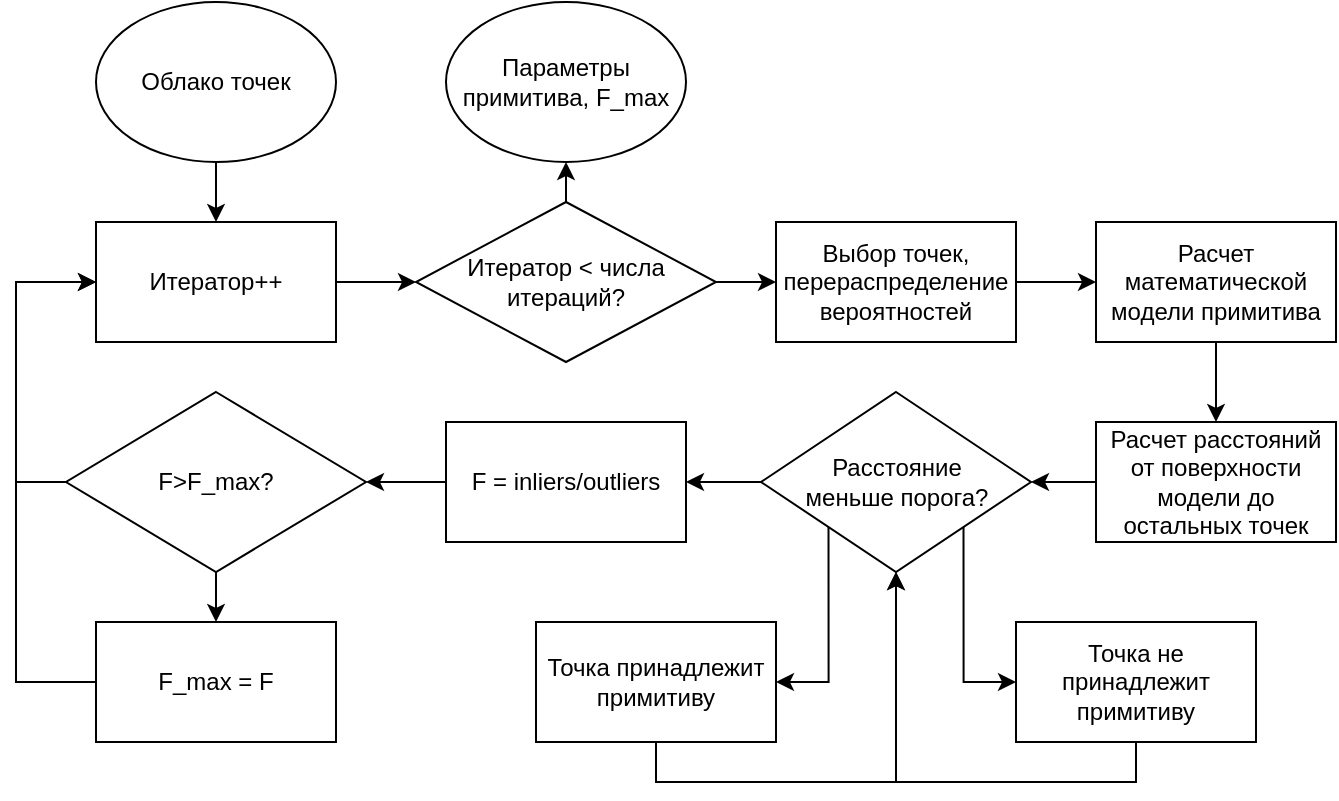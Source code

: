 <mxfile version="14.7.0" type="device"><diagram id="5bK7aPB0GMiPQ1BD72IS" name="Page-1"><mxGraphModel dx="1952" dy="582" grid="1" gridSize="10" guides="1" tooltips="1" connect="1" arrows="1" fold="1" page="1" pageScale="1" pageWidth="850" pageHeight="1100" math="0" shadow="0"><root><mxCell id="0"/><mxCell id="1" parent="0"/><mxCell id="EeK7aRc3fdcgASmesT5Y-12" style="edgeStyle=orthogonalEdgeStyle;rounded=0;orthogonalLoop=1;jettySize=auto;html=1;exitX=0.5;exitY=1;exitDx=0;exitDy=0;entryX=0.5;entryY=0;entryDx=0;entryDy=0;" parent="1" source="X5tZUKayMrZbQrrzl14k-1" target="X5tZUKayMrZbQrrzl14k-19" edge="1"><mxGeometry relative="1" as="geometry"/></mxCell><mxCell id="X5tZUKayMrZbQrrzl14k-1" value="Облако точек" style="ellipse;whiteSpace=wrap;html=1;" parent="1" vertex="1"><mxGeometry x="-70" y="180" width="120" height="80" as="geometry"/></mxCell><mxCell id="EeK7aRc3fdcgASmesT5Y-15" style="edgeStyle=orthogonalEdgeStyle;rounded=0;orthogonalLoop=1;jettySize=auto;html=1;exitX=1;exitY=0.5;exitDx=0;exitDy=0;entryX=0;entryY=0.5;entryDx=0;entryDy=0;" parent="1" source="X5tZUKayMrZbQrrzl14k-3" target="X5tZUKayMrZbQrrzl14k-4" edge="1"><mxGeometry relative="1" as="geometry"/></mxCell><mxCell id="X5tZUKayMrZbQrrzl14k-3" value="Выбор точек, перераспределение вероятностей" style="rounded=0;whiteSpace=wrap;html=1;" parent="1" vertex="1"><mxGeometry x="270" y="290" width="120" height="60" as="geometry"/></mxCell><mxCell id="X5tZUKayMrZbQrrzl14k-28" style="edgeStyle=orthogonalEdgeStyle;rounded=0;orthogonalLoop=1;jettySize=auto;html=1;exitX=0.5;exitY=1;exitDx=0;exitDy=0;entryX=0.5;entryY=0;entryDx=0;entryDy=0;" parent="1" source="X5tZUKayMrZbQrrzl14k-4" target="X5tZUKayMrZbQrrzl14k-5" edge="1"><mxGeometry relative="1" as="geometry"/></mxCell><mxCell id="X5tZUKayMrZbQrrzl14k-4" value="Расчет математической модели примитива" style="rounded=0;whiteSpace=wrap;html=1;" parent="1" vertex="1"><mxGeometry x="430" y="290" width="120" height="60" as="geometry"/></mxCell><mxCell id="EeK7aRc3fdcgASmesT5Y-16" style="edgeStyle=orthogonalEdgeStyle;rounded=0;orthogonalLoop=1;jettySize=auto;html=1;exitX=0;exitY=0.5;exitDx=0;exitDy=0;entryX=1;entryY=0.5;entryDx=0;entryDy=0;" parent="1" source="X5tZUKayMrZbQrrzl14k-5" target="X5tZUKayMrZbQrrzl14k-7" edge="1"><mxGeometry relative="1" as="geometry"/></mxCell><mxCell id="X5tZUKayMrZbQrrzl14k-5" value="Расчет расстояний от поверхности модели до остальных точек" style="rounded=0;whiteSpace=wrap;html=1;" parent="1" vertex="1"><mxGeometry x="430" y="390" width="120" height="60" as="geometry"/></mxCell><mxCell id="EeK7aRc3fdcgASmesT5Y-3" style="edgeStyle=orthogonalEdgeStyle;rounded=0;orthogonalLoop=1;jettySize=auto;html=1;exitX=1;exitY=1;exitDx=0;exitDy=0;entryX=0;entryY=0.5;entryDx=0;entryDy=0;" parent="1" source="X5tZUKayMrZbQrrzl14k-7" target="X5tZUKayMrZbQrrzl14k-8" edge="1"><mxGeometry relative="1" as="geometry"/></mxCell><mxCell id="EeK7aRc3fdcgASmesT5Y-4" style="edgeStyle=orthogonalEdgeStyle;rounded=0;orthogonalLoop=1;jettySize=auto;html=1;exitX=0;exitY=1;exitDx=0;exitDy=0;entryX=1;entryY=0.5;entryDx=0;entryDy=0;" parent="1" source="X5tZUKayMrZbQrrzl14k-7" target="X5tZUKayMrZbQrrzl14k-9" edge="1"><mxGeometry relative="1" as="geometry"/></mxCell><mxCell id="EeK7aRc3fdcgASmesT5Y-7" style="edgeStyle=orthogonalEdgeStyle;rounded=0;orthogonalLoop=1;jettySize=auto;html=1;exitX=0;exitY=0.5;exitDx=0;exitDy=0;entryX=1;entryY=0.5;entryDx=0;entryDy=0;" parent="1" source="X5tZUKayMrZbQrrzl14k-7" target="X5tZUKayMrZbQrrzl14k-18" edge="1"><mxGeometry relative="1" as="geometry"/></mxCell><mxCell id="X5tZUKayMrZbQrrzl14k-7" value="Расстояние &lt;br&gt;меньше порога?" style="rhombus;whiteSpace=wrap;html=1;" parent="1" vertex="1"><mxGeometry x="262.5" y="375" width="135" height="90" as="geometry"/></mxCell><mxCell id="EeK7aRc3fdcgASmesT5Y-6" style="edgeStyle=orthogonalEdgeStyle;rounded=0;orthogonalLoop=1;jettySize=auto;html=1;exitX=0.5;exitY=1;exitDx=0;exitDy=0;entryX=0.5;entryY=1;entryDx=0;entryDy=0;" parent="1" source="X5tZUKayMrZbQrrzl14k-8" target="X5tZUKayMrZbQrrzl14k-7" edge="1"><mxGeometry relative="1" as="geometry"/></mxCell><mxCell id="X5tZUKayMrZbQrrzl14k-8" value="Точка не принадлежит примитиву" style="rounded=0;whiteSpace=wrap;html=1;" parent="1" vertex="1"><mxGeometry x="390" y="490" width="120" height="60" as="geometry"/></mxCell><mxCell id="EeK7aRc3fdcgASmesT5Y-5" style="edgeStyle=orthogonalEdgeStyle;rounded=0;orthogonalLoop=1;jettySize=auto;html=1;exitX=0.5;exitY=1;exitDx=0;exitDy=0;entryX=0.5;entryY=1;entryDx=0;entryDy=0;" parent="1" source="X5tZUKayMrZbQrrzl14k-9" target="X5tZUKayMrZbQrrzl14k-7" edge="1"><mxGeometry relative="1" as="geometry"/></mxCell><mxCell id="X5tZUKayMrZbQrrzl14k-9" value="Точка принадлежит примитиву" style="rounded=0;whiteSpace=wrap;html=1;" parent="1" vertex="1"><mxGeometry x="150" y="490" width="120" height="60" as="geometry"/></mxCell><mxCell id="EeK7aRc3fdcgASmesT5Y-8" style="edgeStyle=orthogonalEdgeStyle;rounded=0;orthogonalLoop=1;jettySize=auto;html=1;exitX=0;exitY=0.5;exitDx=0;exitDy=0;entryX=1;entryY=0.5;entryDx=0;entryDy=0;" parent="1" source="X5tZUKayMrZbQrrzl14k-18" target="X5tZUKayMrZbQrrzl14k-21" edge="1"><mxGeometry relative="1" as="geometry"/></mxCell><mxCell id="X5tZUKayMrZbQrrzl14k-18" value="F = inliers/outliers" style="rounded=0;whiteSpace=wrap;html=1;" parent="1" vertex="1"><mxGeometry x="105" y="390" width="120" height="60" as="geometry"/></mxCell><mxCell id="EeK7aRc3fdcgASmesT5Y-13" style="edgeStyle=orthogonalEdgeStyle;rounded=0;orthogonalLoop=1;jettySize=auto;html=1;exitX=1;exitY=0.5;exitDx=0;exitDy=0;entryX=0;entryY=0.5;entryDx=0;entryDy=0;" parent="1" source="X5tZUKayMrZbQrrzl14k-19" target="X5tZUKayMrZbQrrzl14k-24" edge="1"><mxGeometry relative="1" as="geometry"/></mxCell><mxCell id="X5tZUKayMrZbQrrzl14k-19" value="Итератор++" style="rounded=0;whiteSpace=wrap;html=1;" parent="1" vertex="1"><mxGeometry x="-70" y="290" width="120" height="60" as="geometry"/></mxCell><mxCell id="X5tZUKayMrZbQrrzl14k-36" style="edgeStyle=orthogonalEdgeStyle;rounded=0;orthogonalLoop=1;jettySize=auto;html=1;exitX=0.5;exitY=1;exitDx=0;exitDy=0;entryX=0.5;entryY=0;entryDx=0;entryDy=0;" parent="1" source="X5tZUKayMrZbQrrzl14k-21" target="X5tZUKayMrZbQrrzl14k-22" edge="1"><mxGeometry relative="1" as="geometry"/></mxCell><mxCell id="EeK7aRc3fdcgASmesT5Y-17" style="edgeStyle=orthogonalEdgeStyle;rounded=0;orthogonalLoop=1;jettySize=auto;html=1;exitX=0;exitY=0.5;exitDx=0;exitDy=0;entryX=0;entryY=0.5;entryDx=0;entryDy=0;" parent="1" source="X5tZUKayMrZbQrrzl14k-21" target="X5tZUKayMrZbQrrzl14k-19" edge="1"><mxGeometry relative="1" as="geometry"><Array as="points"><mxPoint x="-110" y="420"/><mxPoint x="-110" y="320"/></Array></mxGeometry></mxCell><mxCell id="X5tZUKayMrZbQrrzl14k-21" value="F&amp;gt;F_max?" style="rhombus;whiteSpace=wrap;html=1;" parent="1" vertex="1"><mxGeometry x="-85" y="375" width="150" height="90" as="geometry"/></mxCell><mxCell id="EeK7aRc3fdcgASmesT5Y-18" style="edgeStyle=orthogonalEdgeStyle;rounded=0;orthogonalLoop=1;jettySize=auto;html=1;exitX=0;exitY=0.5;exitDx=0;exitDy=0;entryX=0;entryY=0.5;entryDx=0;entryDy=0;" parent="1" source="X5tZUKayMrZbQrrzl14k-22" target="X5tZUKayMrZbQrrzl14k-19" edge="1"><mxGeometry relative="1" as="geometry"><Array as="points"><mxPoint x="-110" y="520"/><mxPoint x="-110" y="320"/></Array></mxGeometry></mxCell><mxCell id="X5tZUKayMrZbQrrzl14k-22" value="F_max = F" style="rounded=0;whiteSpace=wrap;html=1;" parent="1" vertex="1"><mxGeometry x="-70" y="490" width="120" height="60" as="geometry"/></mxCell><mxCell id="X5tZUKayMrZbQrrzl14k-23" value="Параметры примитива, F_max" style="ellipse;whiteSpace=wrap;html=1;" parent="1" vertex="1"><mxGeometry x="105" y="180" width="120" height="80" as="geometry"/></mxCell><mxCell id="EeK7aRc3fdcgASmesT5Y-14" style="edgeStyle=orthogonalEdgeStyle;rounded=0;orthogonalLoop=1;jettySize=auto;html=1;exitX=1;exitY=0.5;exitDx=0;exitDy=0;entryX=0;entryY=0.5;entryDx=0;entryDy=0;" parent="1" source="X5tZUKayMrZbQrrzl14k-24" target="X5tZUKayMrZbQrrzl14k-3" edge="1"><mxGeometry relative="1" as="geometry"/></mxCell><mxCell id="EeK7aRc3fdcgASmesT5Y-19" style="edgeStyle=orthogonalEdgeStyle;rounded=0;orthogonalLoop=1;jettySize=auto;html=1;exitX=0.5;exitY=0;exitDx=0;exitDy=0;entryX=0.5;entryY=1;entryDx=0;entryDy=0;" parent="1" source="X5tZUKayMrZbQrrzl14k-24" target="X5tZUKayMrZbQrrzl14k-23" edge="1"><mxGeometry relative="1" as="geometry"/></mxCell><mxCell id="X5tZUKayMrZbQrrzl14k-24" value="Итератор &amp;lt; числа итераций?" style="rhombus;whiteSpace=wrap;html=1;" parent="1" vertex="1"><mxGeometry x="90" y="280" width="150" height="80" as="geometry"/></mxCell></root></mxGraphModel></diagram></mxfile>